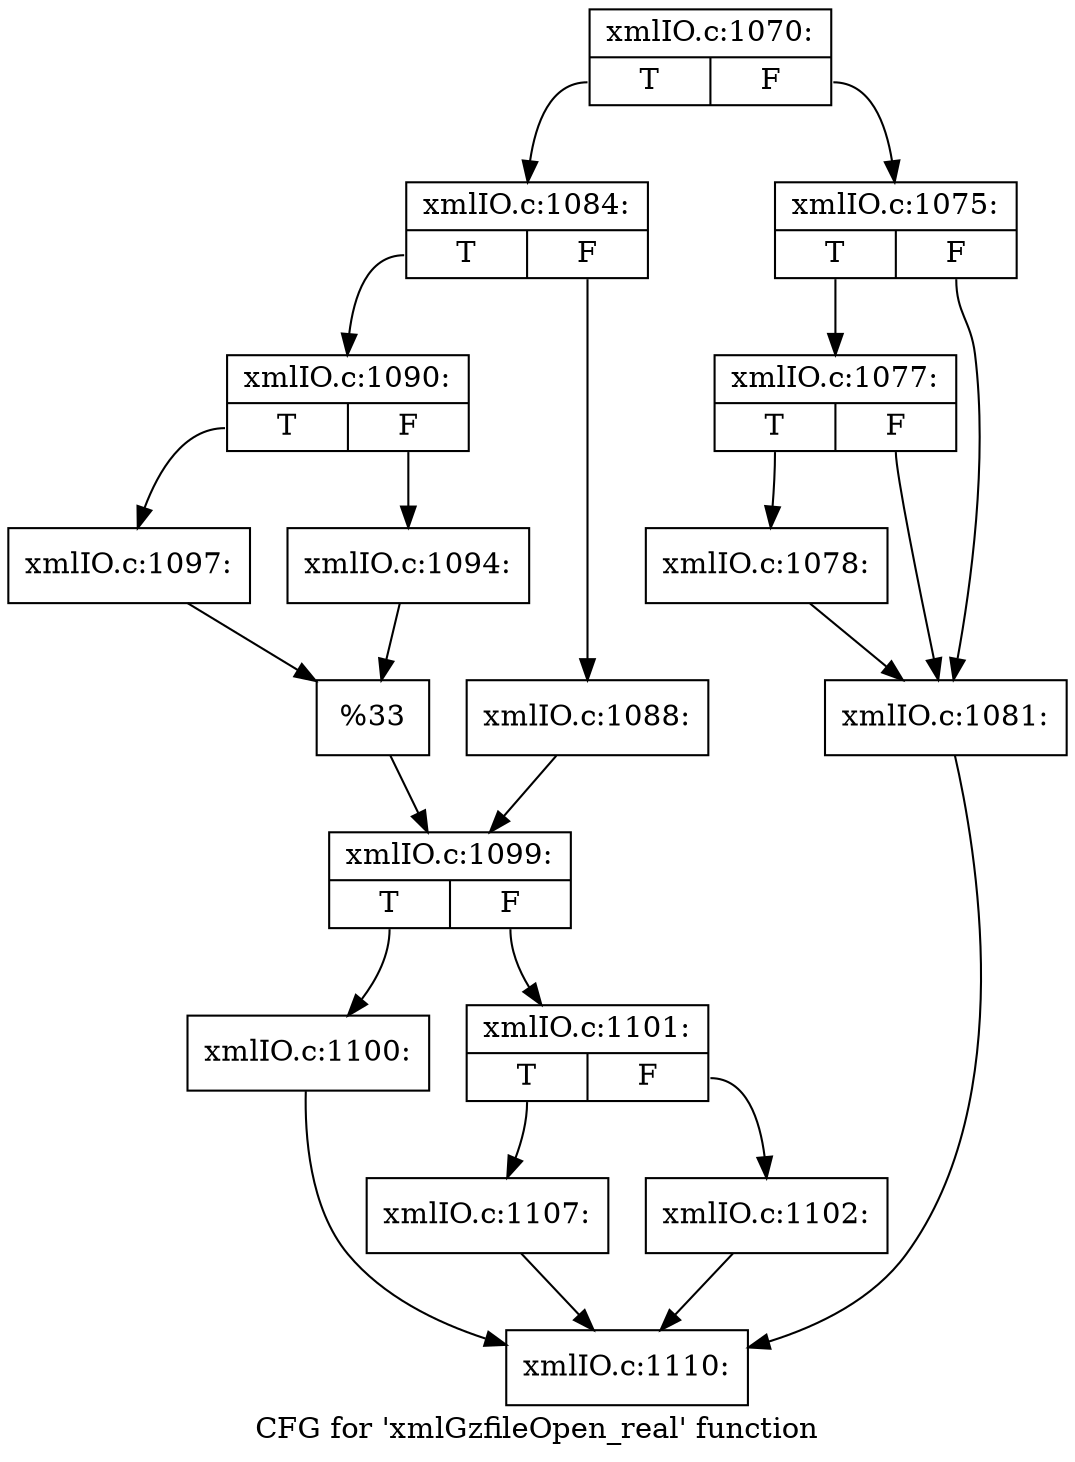 digraph "CFG for 'xmlGzfileOpen_real' function" {
	label="CFG for 'xmlGzfileOpen_real' function";

	Node0x55ed348619e0 [shape=record,label="{xmlIO.c:1070:|{<s0>T|<s1>F}}"];
	Node0x55ed348619e0:s0 -> Node0x55ed34864d40;
	Node0x55ed348619e0:s1 -> Node0x55ed34864cf0;
	Node0x55ed34864cf0 [shape=record,label="{xmlIO.c:1075:|{<s0>T|<s1>F}}"];
	Node0x55ed34864cf0:s0 -> Node0x55ed34867380;
	Node0x55ed34864cf0:s1 -> Node0x55ed34867330;
	Node0x55ed34867380 [shape=record,label="{xmlIO.c:1077:|{<s0>T|<s1>F}}"];
	Node0x55ed34867380:s0 -> Node0x55ed348672e0;
	Node0x55ed34867380:s1 -> Node0x55ed34867330;
	Node0x55ed348672e0 [shape=record,label="{xmlIO.c:1078:}"];
	Node0x55ed348672e0 -> Node0x55ed34867330;
	Node0x55ed34867330 [shape=record,label="{xmlIO.c:1081:}"];
	Node0x55ed34867330 -> Node0x55ed348624a0;
	Node0x55ed34864d40 [shape=record,label="{xmlIO.c:1084:|{<s0>T|<s1>F}}"];
	Node0x55ed34864d40:s0 -> Node0x55ed34867fb0;
	Node0x55ed34864d40:s1 -> Node0x55ed34867f10;
	Node0x55ed34867f10 [shape=record,label="{xmlIO.c:1088:}"];
	Node0x55ed34867f10 -> Node0x55ed34867f60;
	Node0x55ed34867fb0 [shape=record,label="{xmlIO.c:1090:|{<s0>T|<s1>F}}"];
	Node0x55ed34867fb0:s0 -> Node0x55ed34868750;
	Node0x55ed34867fb0:s1 -> Node0x55ed348686b0;
	Node0x55ed348686b0 [shape=record,label="{xmlIO.c:1094:}"];
	Node0x55ed348686b0 -> Node0x55ed34868700;
	Node0x55ed34868750 [shape=record,label="{xmlIO.c:1097:}"];
	Node0x55ed34868750 -> Node0x55ed34868700;
	Node0x55ed34868700 [shape=record,label="{%33}"];
	Node0x55ed34868700 -> Node0x55ed34867f60;
	Node0x55ed34867f60 [shape=record,label="{xmlIO.c:1099:|{<s0>T|<s1>F}}"];
	Node0x55ed34867f60:s0 -> Node0x55ed34869210;
	Node0x55ed34867f60:s1 -> Node0x55ed34869260;
	Node0x55ed34869210 [shape=record,label="{xmlIO.c:1100:}"];
	Node0x55ed34869210 -> Node0x55ed348624a0;
	Node0x55ed34869260 [shape=record,label="{xmlIO.c:1101:|{<s0>T|<s1>F}}"];
	Node0x55ed34869260:s0 -> Node0x55ed34869740;
	Node0x55ed34869260:s1 -> Node0x55ed348696f0;
	Node0x55ed348696f0 [shape=record,label="{xmlIO.c:1102:}"];
	Node0x55ed348696f0 -> Node0x55ed348624a0;
	Node0x55ed34869740 [shape=record,label="{xmlIO.c:1107:}"];
	Node0x55ed34869740 -> Node0x55ed348624a0;
	Node0x55ed348624a0 [shape=record,label="{xmlIO.c:1110:}"];
}
